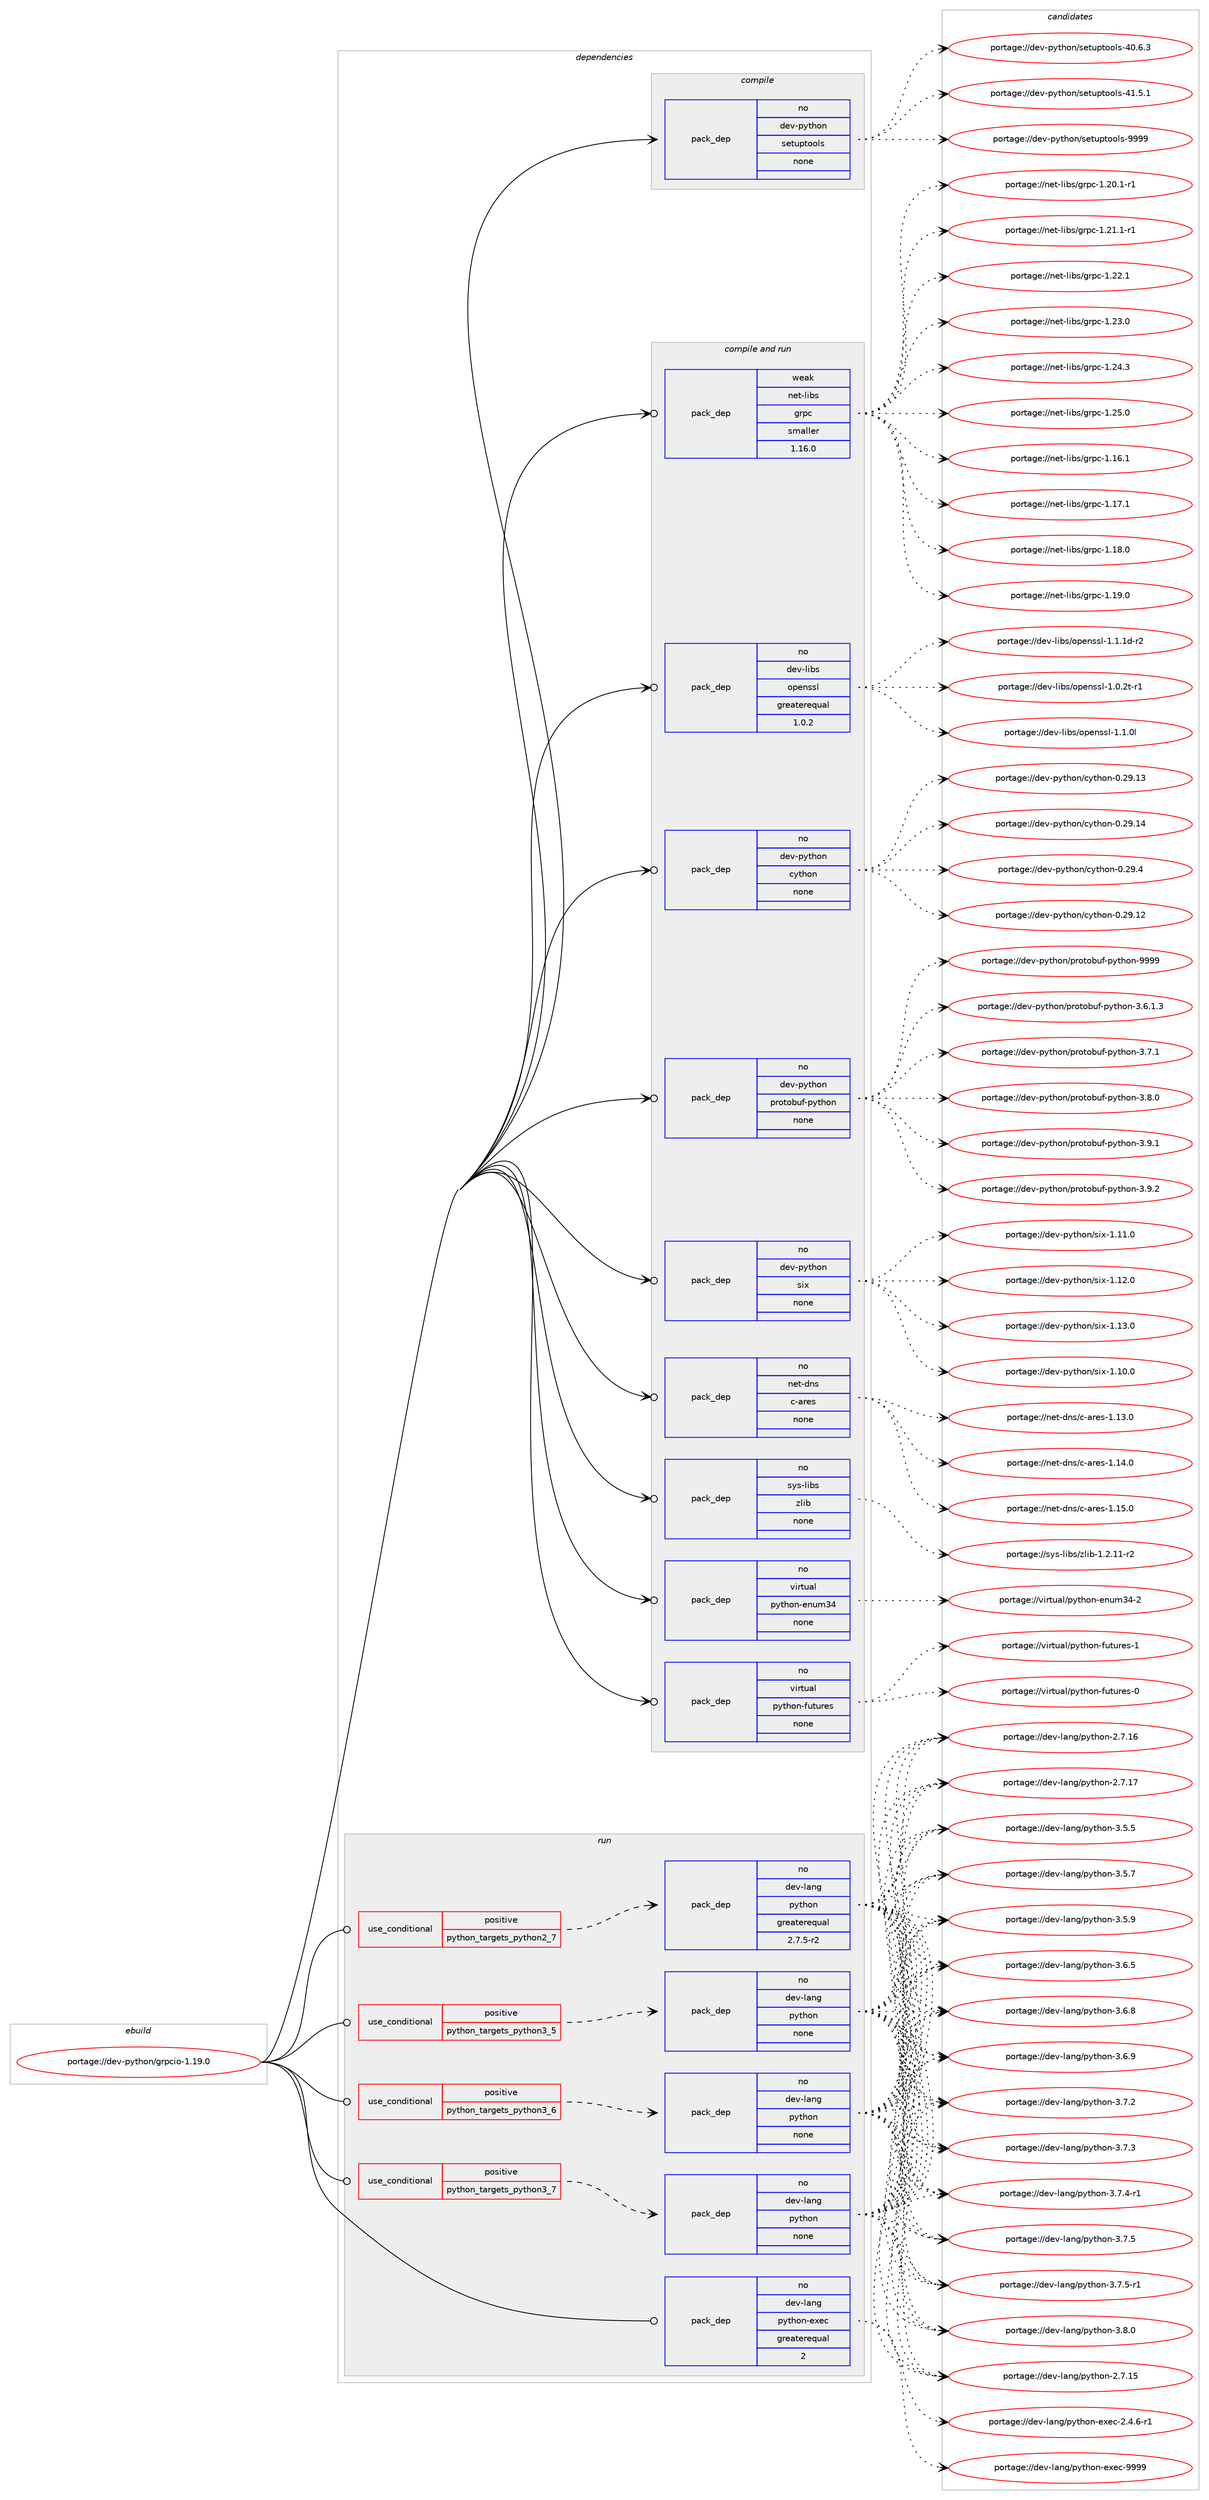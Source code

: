 digraph prolog {

# *************
# Graph options
# *************

newrank=true;
concentrate=true;
compound=true;
graph [rankdir=LR,fontname=Helvetica,fontsize=10,ranksep=1.5];#, ranksep=2.5, nodesep=0.2];
edge  [arrowhead=vee];
node  [fontname=Helvetica,fontsize=10];

# **********
# The ebuild
# **********

subgraph cluster_leftcol {
color=gray;
rank=same;
label=<<i>ebuild</i>>;
id [label="portage://dev-python/grpcio-1.19.0", color=red, width=4, href="../dev-python/grpcio-1.19.0.svg"];
}

# ****************
# The dependencies
# ****************

subgraph cluster_midcol {
color=gray;
label=<<i>dependencies</i>>;
subgraph cluster_compile {
fillcolor="#eeeeee";
style=filled;
label=<<i>compile</i>>;
subgraph pack109584 {
dependency142395 [label=<<TABLE BORDER="0" CELLBORDER="1" CELLSPACING="0" CELLPADDING="4" WIDTH="220"><TR><TD ROWSPAN="6" CELLPADDING="30">pack_dep</TD></TR><TR><TD WIDTH="110">no</TD></TR><TR><TD>dev-python</TD></TR><TR><TD>setuptools</TD></TR><TR><TD>none</TD></TR><TR><TD></TD></TR></TABLE>>, shape=none, color=blue];
}
id:e -> dependency142395:w [weight=20,style="solid",arrowhead="vee"];
}
subgraph cluster_compileandrun {
fillcolor="#eeeeee";
style=filled;
label=<<i>compile and run</i>>;
subgraph pack109585 {
dependency142396 [label=<<TABLE BORDER="0" CELLBORDER="1" CELLSPACING="0" CELLPADDING="4" WIDTH="220"><TR><TD ROWSPAN="6" CELLPADDING="30">pack_dep</TD></TR><TR><TD WIDTH="110">no</TD></TR><TR><TD>dev-libs</TD></TR><TR><TD>openssl</TD></TR><TR><TD>greaterequal</TD></TR><TR><TD>1.0.2</TD></TR></TABLE>>, shape=none, color=blue];
}
id:e -> dependency142396:w [weight=20,style="solid",arrowhead="odotvee"];
subgraph pack109586 {
dependency142397 [label=<<TABLE BORDER="0" CELLBORDER="1" CELLSPACING="0" CELLPADDING="4" WIDTH="220"><TR><TD ROWSPAN="6" CELLPADDING="30">pack_dep</TD></TR><TR><TD WIDTH="110">no</TD></TR><TR><TD>dev-python</TD></TR><TR><TD>cython</TD></TR><TR><TD>none</TD></TR><TR><TD></TD></TR></TABLE>>, shape=none, color=blue];
}
id:e -> dependency142397:w [weight=20,style="solid",arrowhead="odotvee"];
subgraph pack109587 {
dependency142398 [label=<<TABLE BORDER="0" CELLBORDER="1" CELLSPACING="0" CELLPADDING="4" WIDTH="220"><TR><TD ROWSPAN="6" CELLPADDING="30">pack_dep</TD></TR><TR><TD WIDTH="110">no</TD></TR><TR><TD>dev-python</TD></TR><TR><TD>protobuf-python</TD></TR><TR><TD>none</TD></TR><TR><TD></TD></TR></TABLE>>, shape=none, color=blue];
}
id:e -> dependency142398:w [weight=20,style="solid",arrowhead="odotvee"];
subgraph pack109588 {
dependency142399 [label=<<TABLE BORDER="0" CELLBORDER="1" CELLSPACING="0" CELLPADDING="4" WIDTH="220"><TR><TD ROWSPAN="6" CELLPADDING="30">pack_dep</TD></TR><TR><TD WIDTH="110">no</TD></TR><TR><TD>dev-python</TD></TR><TR><TD>six</TD></TR><TR><TD>none</TD></TR><TR><TD></TD></TR></TABLE>>, shape=none, color=blue];
}
id:e -> dependency142399:w [weight=20,style="solid",arrowhead="odotvee"];
subgraph pack109589 {
dependency142400 [label=<<TABLE BORDER="0" CELLBORDER="1" CELLSPACING="0" CELLPADDING="4" WIDTH="220"><TR><TD ROWSPAN="6" CELLPADDING="30">pack_dep</TD></TR><TR><TD WIDTH="110">no</TD></TR><TR><TD>net-dns</TD></TR><TR><TD>c-ares</TD></TR><TR><TD>none</TD></TR><TR><TD></TD></TR></TABLE>>, shape=none, color=blue];
}
id:e -> dependency142400:w [weight=20,style="solid",arrowhead="odotvee"];
subgraph pack109590 {
dependency142401 [label=<<TABLE BORDER="0" CELLBORDER="1" CELLSPACING="0" CELLPADDING="4" WIDTH="220"><TR><TD ROWSPAN="6" CELLPADDING="30">pack_dep</TD></TR><TR><TD WIDTH="110">no</TD></TR><TR><TD>sys-libs</TD></TR><TR><TD>zlib</TD></TR><TR><TD>none</TD></TR><TR><TD></TD></TR></TABLE>>, shape=none, color=blue];
}
id:e -> dependency142401:w [weight=20,style="solid",arrowhead="odotvee"];
subgraph pack109591 {
dependency142402 [label=<<TABLE BORDER="0" CELLBORDER="1" CELLSPACING="0" CELLPADDING="4" WIDTH="220"><TR><TD ROWSPAN="6" CELLPADDING="30">pack_dep</TD></TR><TR><TD WIDTH="110">no</TD></TR><TR><TD>virtual</TD></TR><TR><TD>python-enum34</TD></TR><TR><TD>none</TD></TR><TR><TD></TD></TR></TABLE>>, shape=none, color=blue];
}
id:e -> dependency142402:w [weight=20,style="solid",arrowhead="odotvee"];
subgraph pack109592 {
dependency142403 [label=<<TABLE BORDER="0" CELLBORDER="1" CELLSPACING="0" CELLPADDING="4" WIDTH="220"><TR><TD ROWSPAN="6" CELLPADDING="30">pack_dep</TD></TR><TR><TD WIDTH="110">no</TD></TR><TR><TD>virtual</TD></TR><TR><TD>python-futures</TD></TR><TR><TD>none</TD></TR><TR><TD></TD></TR></TABLE>>, shape=none, color=blue];
}
id:e -> dependency142403:w [weight=20,style="solid",arrowhead="odotvee"];
subgraph pack109593 {
dependency142404 [label=<<TABLE BORDER="0" CELLBORDER="1" CELLSPACING="0" CELLPADDING="4" WIDTH="220"><TR><TD ROWSPAN="6" CELLPADDING="30">pack_dep</TD></TR><TR><TD WIDTH="110">weak</TD></TR><TR><TD>net-libs</TD></TR><TR><TD>grpc</TD></TR><TR><TD>smaller</TD></TR><TR><TD>1.16.0</TD></TR></TABLE>>, shape=none, color=blue];
}
id:e -> dependency142404:w [weight=20,style="solid",arrowhead="odotvee"];
}
subgraph cluster_run {
fillcolor="#eeeeee";
style=filled;
label=<<i>run</i>>;
subgraph cond29492 {
dependency142405 [label=<<TABLE BORDER="0" CELLBORDER="1" CELLSPACING="0" CELLPADDING="4"><TR><TD ROWSPAN="3" CELLPADDING="10">use_conditional</TD></TR><TR><TD>positive</TD></TR><TR><TD>python_targets_python2_7</TD></TR></TABLE>>, shape=none, color=red];
subgraph pack109594 {
dependency142406 [label=<<TABLE BORDER="0" CELLBORDER="1" CELLSPACING="0" CELLPADDING="4" WIDTH="220"><TR><TD ROWSPAN="6" CELLPADDING="30">pack_dep</TD></TR><TR><TD WIDTH="110">no</TD></TR><TR><TD>dev-lang</TD></TR><TR><TD>python</TD></TR><TR><TD>greaterequal</TD></TR><TR><TD>2.7.5-r2</TD></TR></TABLE>>, shape=none, color=blue];
}
dependency142405:e -> dependency142406:w [weight=20,style="dashed",arrowhead="vee"];
}
id:e -> dependency142405:w [weight=20,style="solid",arrowhead="odot"];
subgraph cond29493 {
dependency142407 [label=<<TABLE BORDER="0" CELLBORDER="1" CELLSPACING="0" CELLPADDING="4"><TR><TD ROWSPAN="3" CELLPADDING="10">use_conditional</TD></TR><TR><TD>positive</TD></TR><TR><TD>python_targets_python3_5</TD></TR></TABLE>>, shape=none, color=red];
subgraph pack109595 {
dependency142408 [label=<<TABLE BORDER="0" CELLBORDER="1" CELLSPACING="0" CELLPADDING="4" WIDTH="220"><TR><TD ROWSPAN="6" CELLPADDING="30">pack_dep</TD></TR><TR><TD WIDTH="110">no</TD></TR><TR><TD>dev-lang</TD></TR><TR><TD>python</TD></TR><TR><TD>none</TD></TR><TR><TD></TD></TR></TABLE>>, shape=none, color=blue];
}
dependency142407:e -> dependency142408:w [weight=20,style="dashed",arrowhead="vee"];
}
id:e -> dependency142407:w [weight=20,style="solid",arrowhead="odot"];
subgraph cond29494 {
dependency142409 [label=<<TABLE BORDER="0" CELLBORDER="1" CELLSPACING="0" CELLPADDING="4"><TR><TD ROWSPAN="3" CELLPADDING="10">use_conditional</TD></TR><TR><TD>positive</TD></TR><TR><TD>python_targets_python3_6</TD></TR></TABLE>>, shape=none, color=red];
subgraph pack109596 {
dependency142410 [label=<<TABLE BORDER="0" CELLBORDER="1" CELLSPACING="0" CELLPADDING="4" WIDTH="220"><TR><TD ROWSPAN="6" CELLPADDING="30">pack_dep</TD></TR><TR><TD WIDTH="110">no</TD></TR><TR><TD>dev-lang</TD></TR><TR><TD>python</TD></TR><TR><TD>none</TD></TR><TR><TD></TD></TR></TABLE>>, shape=none, color=blue];
}
dependency142409:e -> dependency142410:w [weight=20,style="dashed",arrowhead="vee"];
}
id:e -> dependency142409:w [weight=20,style="solid",arrowhead="odot"];
subgraph cond29495 {
dependency142411 [label=<<TABLE BORDER="0" CELLBORDER="1" CELLSPACING="0" CELLPADDING="4"><TR><TD ROWSPAN="3" CELLPADDING="10">use_conditional</TD></TR><TR><TD>positive</TD></TR><TR><TD>python_targets_python3_7</TD></TR></TABLE>>, shape=none, color=red];
subgraph pack109597 {
dependency142412 [label=<<TABLE BORDER="0" CELLBORDER="1" CELLSPACING="0" CELLPADDING="4" WIDTH="220"><TR><TD ROWSPAN="6" CELLPADDING="30">pack_dep</TD></TR><TR><TD WIDTH="110">no</TD></TR><TR><TD>dev-lang</TD></TR><TR><TD>python</TD></TR><TR><TD>none</TD></TR><TR><TD></TD></TR></TABLE>>, shape=none, color=blue];
}
dependency142411:e -> dependency142412:w [weight=20,style="dashed",arrowhead="vee"];
}
id:e -> dependency142411:w [weight=20,style="solid",arrowhead="odot"];
subgraph pack109598 {
dependency142413 [label=<<TABLE BORDER="0" CELLBORDER="1" CELLSPACING="0" CELLPADDING="4" WIDTH="220"><TR><TD ROWSPAN="6" CELLPADDING="30">pack_dep</TD></TR><TR><TD WIDTH="110">no</TD></TR><TR><TD>dev-lang</TD></TR><TR><TD>python-exec</TD></TR><TR><TD>greaterequal</TD></TR><TR><TD>2</TD></TR></TABLE>>, shape=none, color=blue];
}
id:e -> dependency142413:w [weight=20,style="solid",arrowhead="odot"];
}
}

# **************
# The candidates
# **************

subgraph cluster_choices {
rank=same;
color=gray;
label=<<i>candidates</i>>;

subgraph choice109584 {
color=black;
nodesep=1;
choiceportage100101118451121211161041111104711510111611711211611111110811545524846544651 [label="portage://dev-python/setuptools-40.6.3", color=red, width=4,href="../dev-python/setuptools-40.6.3.svg"];
choiceportage100101118451121211161041111104711510111611711211611111110811545524946534649 [label="portage://dev-python/setuptools-41.5.1", color=red, width=4,href="../dev-python/setuptools-41.5.1.svg"];
choiceportage10010111845112121116104111110471151011161171121161111111081154557575757 [label="portage://dev-python/setuptools-9999", color=red, width=4,href="../dev-python/setuptools-9999.svg"];
dependency142395:e -> choiceportage100101118451121211161041111104711510111611711211611111110811545524846544651:w [style=dotted,weight="100"];
dependency142395:e -> choiceportage100101118451121211161041111104711510111611711211611111110811545524946534649:w [style=dotted,weight="100"];
dependency142395:e -> choiceportage10010111845112121116104111110471151011161171121161111111081154557575757:w [style=dotted,weight="100"];
}
subgraph choice109585 {
color=black;
nodesep=1;
choiceportage1001011184510810598115471111121011101151151084549464846501164511449 [label="portage://dev-libs/openssl-1.0.2t-r1", color=red, width=4,href="../dev-libs/openssl-1.0.2t-r1.svg"];
choiceportage100101118451081059811547111112101110115115108454946494648108 [label="portage://dev-libs/openssl-1.1.0l", color=red, width=4,href="../dev-libs/openssl-1.1.0l.svg"];
choiceportage1001011184510810598115471111121011101151151084549464946491004511450 [label="portage://dev-libs/openssl-1.1.1d-r2", color=red, width=4,href="../dev-libs/openssl-1.1.1d-r2.svg"];
dependency142396:e -> choiceportage1001011184510810598115471111121011101151151084549464846501164511449:w [style=dotted,weight="100"];
dependency142396:e -> choiceportage100101118451081059811547111112101110115115108454946494648108:w [style=dotted,weight="100"];
dependency142396:e -> choiceportage1001011184510810598115471111121011101151151084549464946491004511450:w [style=dotted,weight="100"];
}
subgraph choice109586 {
color=black;
nodesep=1;
choiceportage1001011184511212111610411111047991211161041111104548465057464950 [label="portage://dev-python/cython-0.29.12", color=red, width=4,href="../dev-python/cython-0.29.12.svg"];
choiceportage1001011184511212111610411111047991211161041111104548465057464951 [label="portage://dev-python/cython-0.29.13", color=red, width=4,href="../dev-python/cython-0.29.13.svg"];
choiceportage1001011184511212111610411111047991211161041111104548465057464952 [label="portage://dev-python/cython-0.29.14", color=red, width=4,href="../dev-python/cython-0.29.14.svg"];
choiceportage10010111845112121116104111110479912111610411111045484650574652 [label="portage://dev-python/cython-0.29.4", color=red, width=4,href="../dev-python/cython-0.29.4.svg"];
dependency142397:e -> choiceportage1001011184511212111610411111047991211161041111104548465057464950:w [style=dotted,weight="100"];
dependency142397:e -> choiceportage1001011184511212111610411111047991211161041111104548465057464951:w [style=dotted,weight="100"];
dependency142397:e -> choiceportage1001011184511212111610411111047991211161041111104548465057464952:w [style=dotted,weight="100"];
dependency142397:e -> choiceportage10010111845112121116104111110479912111610411111045484650574652:w [style=dotted,weight="100"];
}
subgraph choice109587 {
color=black;
nodesep=1;
choiceportage100101118451121211161041111104711211411111611198117102451121211161041111104551465446494651 [label="portage://dev-python/protobuf-python-3.6.1.3", color=red, width=4,href="../dev-python/protobuf-python-3.6.1.3.svg"];
choiceportage10010111845112121116104111110471121141111161119811710245112121116104111110455146554649 [label="portage://dev-python/protobuf-python-3.7.1", color=red, width=4,href="../dev-python/protobuf-python-3.7.1.svg"];
choiceportage10010111845112121116104111110471121141111161119811710245112121116104111110455146564648 [label="portage://dev-python/protobuf-python-3.8.0", color=red, width=4,href="../dev-python/protobuf-python-3.8.0.svg"];
choiceportage10010111845112121116104111110471121141111161119811710245112121116104111110455146574649 [label="portage://dev-python/protobuf-python-3.9.1", color=red, width=4,href="../dev-python/protobuf-python-3.9.1.svg"];
choiceportage10010111845112121116104111110471121141111161119811710245112121116104111110455146574650 [label="portage://dev-python/protobuf-python-3.9.2", color=red, width=4,href="../dev-python/protobuf-python-3.9.2.svg"];
choiceportage100101118451121211161041111104711211411111611198117102451121211161041111104557575757 [label="portage://dev-python/protobuf-python-9999", color=red, width=4,href="../dev-python/protobuf-python-9999.svg"];
dependency142398:e -> choiceportage100101118451121211161041111104711211411111611198117102451121211161041111104551465446494651:w [style=dotted,weight="100"];
dependency142398:e -> choiceportage10010111845112121116104111110471121141111161119811710245112121116104111110455146554649:w [style=dotted,weight="100"];
dependency142398:e -> choiceportage10010111845112121116104111110471121141111161119811710245112121116104111110455146564648:w [style=dotted,weight="100"];
dependency142398:e -> choiceportage10010111845112121116104111110471121141111161119811710245112121116104111110455146574649:w [style=dotted,weight="100"];
dependency142398:e -> choiceportage10010111845112121116104111110471121141111161119811710245112121116104111110455146574650:w [style=dotted,weight="100"];
dependency142398:e -> choiceportage100101118451121211161041111104711211411111611198117102451121211161041111104557575757:w [style=dotted,weight="100"];
}
subgraph choice109588 {
color=black;
nodesep=1;
choiceportage100101118451121211161041111104711510512045494649484648 [label="portage://dev-python/six-1.10.0", color=red, width=4,href="../dev-python/six-1.10.0.svg"];
choiceportage100101118451121211161041111104711510512045494649494648 [label="portage://dev-python/six-1.11.0", color=red, width=4,href="../dev-python/six-1.11.0.svg"];
choiceportage100101118451121211161041111104711510512045494649504648 [label="portage://dev-python/six-1.12.0", color=red, width=4,href="../dev-python/six-1.12.0.svg"];
choiceportage100101118451121211161041111104711510512045494649514648 [label="portage://dev-python/six-1.13.0", color=red, width=4,href="../dev-python/six-1.13.0.svg"];
dependency142399:e -> choiceportage100101118451121211161041111104711510512045494649484648:w [style=dotted,weight="100"];
dependency142399:e -> choiceportage100101118451121211161041111104711510512045494649494648:w [style=dotted,weight="100"];
dependency142399:e -> choiceportage100101118451121211161041111104711510512045494649504648:w [style=dotted,weight="100"];
dependency142399:e -> choiceportage100101118451121211161041111104711510512045494649514648:w [style=dotted,weight="100"];
}
subgraph choice109589 {
color=black;
nodesep=1;
choiceportage110101116451001101154799459711410111545494649514648 [label="portage://net-dns/c-ares-1.13.0", color=red, width=4,href="../net-dns/c-ares-1.13.0.svg"];
choiceportage110101116451001101154799459711410111545494649524648 [label="portage://net-dns/c-ares-1.14.0", color=red, width=4,href="../net-dns/c-ares-1.14.0.svg"];
choiceportage110101116451001101154799459711410111545494649534648 [label="portage://net-dns/c-ares-1.15.0", color=red, width=4,href="../net-dns/c-ares-1.15.0.svg"];
dependency142400:e -> choiceportage110101116451001101154799459711410111545494649514648:w [style=dotted,weight="100"];
dependency142400:e -> choiceportage110101116451001101154799459711410111545494649524648:w [style=dotted,weight="100"];
dependency142400:e -> choiceportage110101116451001101154799459711410111545494649534648:w [style=dotted,weight="100"];
}
subgraph choice109590 {
color=black;
nodesep=1;
choiceportage11512111545108105981154712210810598454946504649494511450 [label="portage://sys-libs/zlib-1.2.11-r2", color=red, width=4,href="../sys-libs/zlib-1.2.11-r2.svg"];
dependency142401:e -> choiceportage11512111545108105981154712210810598454946504649494511450:w [style=dotted,weight="100"];
}
subgraph choice109591 {
color=black;
nodesep=1;
choiceportage11810511411611797108471121211161041111104510111011710951524550 [label="portage://virtual/python-enum34-2", color=red, width=4,href="../virtual/python-enum34-2.svg"];
dependency142402:e -> choiceportage11810511411611797108471121211161041111104510111011710951524550:w [style=dotted,weight="100"];
}
subgraph choice109592 {
color=black;
nodesep=1;
choiceportage1181051141161179710847112121116104111110451021171161171141011154548 [label="portage://virtual/python-futures-0", color=red, width=4,href="../virtual/python-futures-0.svg"];
choiceportage1181051141161179710847112121116104111110451021171161171141011154549 [label="portage://virtual/python-futures-1", color=red, width=4,href="../virtual/python-futures-1.svg"];
dependency142403:e -> choiceportage1181051141161179710847112121116104111110451021171161171141011154548:w [style=dotted,weight="100"];
dependency142403:e -> choiceportage1181051141161179710847112121116104111110451021171161171141011154549:w [style=dotted,weight="100"];
}
subgraph choice109593 {
color=black;
nodesep=1;
choiceportage1101011164510810598115471031141129945494649544649 [label="portage://net-libs/grpc-1.16.1", color=red, width=4,href="../net-libs/grpc-1.16.1.svg"];
choiceportage1101011164510810598115471031141129945494649554649 [label="portage://net-libs/grpc-1.17.1", color=red, width=4,href="../net-libs/grpc-1.17.1.svg"];
choiceportage1101011164510810598115471031141129945494649564648 [label="portage://net-libs/grpc-1.18.0", color=red, width=4,href="../net-libs/grpc-1.18.0.svg"];
choiceportage1101011164510810598115471031141129945494649574648 [label="portage://net-libs/grpc-1.19.0", color=red, width=4,href="../net-libs/grpc-1.19.0.svg"];
choiceportage11010111645108105981154710311411299454946504846494511449 [label="portage://net-libs/grpc-1.20.1-r1", color=red, width=4,href="../net-libs/grpc-1.20.1-r1.svg"];
choiceportage11010111645108105981154710311411299454946504946494511449 [label="portage://net-libs/grpc-1.21.1-r1", color=red, width=4,href="../net-libs/grpc-1.21.1-r1.svg"];
choiceportage1101011164510810598115471031141129945494650504649 [label="portage://net-libs/grpc-1.22.1", color=red, width=4,href="../net-libs/grpc-1.22.1.svg"];
choiceportage1101011164510810598115471031141129945494650514648 [label="portage://net-libs/grpc-1.23.0", color=red, width=4,href="../net-libs/grpc-1.23.0.svg"];
choiceportage1101011164510810598115471031141129945494650524651 [label="portage://net-libs/grpc-1.24.3", color=red, width=4,href="../net-libs/grpc-1.24.3.svg"];
choiceportage1101011164510810598115471031141129945494650534648 [label="portage://net-libs/grpc-1.25.0", color=red, width=4,href="../net-libs/grpc-1.25.0.svg"];
dependency142404:e -> choiceportage1101011164510810598115471031141129945494649544649:w [style=dotted,weight="100"];
dependency142404:e -> choiceportage1101011164510810598115471031141129945494649554649:w [style=dotted,weight="100"];
dependency142404:e -> choiceportage1101011164510810598115471031141129945494649564648:w [style=dotted,weight="100"];
dependency142404:e -> choiceportage1101011164510810598115471031141129945494649574648:w [style=dotted,weight="100"];
dependency142404:e -> choiceportage11010111645108105981154710311411299454946504846494511449:w [style=dotted,weight="100"];
dependency142404:e -> choiceportage11010111645108105981154710311411299454946504946494511449:w [style=dotted,weight="100"];
dependency142404:e -> choiceportage1101011164510810598115471031141129945494650504649:w [style=dotted,weight="100"];
dependency142404:e -> choiceportage1101011164510810598115471031141129945494650514648:w [style=dotted,weight="100"];
dependency142404:e -> choiceportage1101011164510810598115471031141129945494650524651:w [style=dotted,weight="100"];
dependency142404:e -> choiceportage1101011164510810598115471031141129945494650534648:w [style=dotted,weight="100"];
}
subgraph choice109594 {
color=black;
nodesep=1;
choiceportage10010111845108971101034711212111610411111045504655464953 [label="portage://dev-lang/python-2.7.15", color=red, width=4,href="../dev-lang/python-2.7.15.svg"];
choiceportage10010111845108971101034711212111610411111045504655464954 [label="portage://dev-lang/python-2.7.16", color=red, width=4,href="../dev-lang/python-2.7.16.svg"];
choiceportage10010111845108971101034711212111610411111045504655464955 [label="portage://dev-lang/python-2.7.17", color=red, width=4,href="../dev-lang/python-2.7.17.svg"];
choiceportage100101118451089711010347112121116104111110455146534653 [label="portage://dev-lang/python-3.5.5", color=red, width=4,href="../dev-lang/python-3.5.5.svg"];
choiceportage100101118451089711010347112121116104111110455146534655 [label="portage://dev-lang/python-3.5.7", color=red, width=4,href="../dev-lang/python-3.5.7.svg"];
choiceportage100101118451089711010347112121116104111110455146534657 [label="portage://dev-lang/python-3.5.9", color=red, width=4,href="../dev-lang/python-3.5.9.svg"];
choiceportage100101118451089711010347112121116104111110455146544653 [label="portage://dev-lang/python-3.6.5", color=red, width=4,href="../dev-lang/python-3.6.5.svg"];
choiceportage100101118451089711010347112121116104111110455146544656 [label="portage://dev-lang/python-3.6.8", color=red, width=4,href="../dev-lang/python-3.6.8.svg"];
choiceportage100101118451089711010347112121116104111110455146544657 [label="portage://dev-lang/python-3.6.9", color=red, width=4,href="../dev-lang/python-3.6.9.svg"];
choiceportage100101118451089711010347112121116104111110455146554650 [label="portage://dev-lang/python-3.7.2", color=red, width=4,href="../dev-lang/python-3.7.2.svg"];
choiceportage100101118451089711010347112121116104111110455146554651 [label="portage://dev-lang/python-3.7.3", color=red, width=4,href="../dev-lang/python-3.7.3.svg"];
choiceportage1001011184510897110103471121211161041111104551465546524511449 [label="portage://dev-lang/python-3.7.4-r1", color=red, width=4,href="../dev-lang/python-3.7.4-r1.svg"];
choiceportage100101118451089711010347112121116104111110455146554653 [label="portage://dev-lang/python-3.7.5", color=red, width=4,href="../dev-lang/python-3.7.5.svg"];
choiceportage1001011184510897110103471121211161041111104551465546534511449 [label="portage://dev-lang/python-3.7.5-r1", color=red, width=4,href="../dev-lang/python-3.7.5-r1.svg"];
choiceportage100101118451089711010347112121116104111110455146564648 [label="portage://dev-lang/python-3.8.0", color=red, width=4,href="../dev-lang/python-3.8.0.svg"];
dependency142406:e -> choiceportage10010111845108971101034711212111610411111045504655464953:w [style=dotted,weight="100"];
dependency142406:e -> choiceportage10010111845108971101034711212111610411111045504655464954:w [style=dotted,weight="100"];
dependency142406:e -> choiceportage10010111845108971101034711212111610411111045504655464955:w [style=dotted,weight="100"];
dependency142406:e -> choiceportage100101118451089711010347112121116104111110455146534653:w [style=dotted,weight="100"];
dependency142406:e -> choiceportage100101118451089711010347112121116104111110455146534655:w [style=dotted,weight="100"];
dependency142406:e -> choiceportage100101118451089711010347112121116104111110455146534657:w [style=dotted,weight="100"];
dependency142406:e -> choiceportage100101118451089711010347112121116104111110455146544653:w [style=dotted,weight="100"];
dependency142406:e -> choiceportage100101118451089711010347112121116104111110455146544656:w [style=dotted,weight="100"];
dependency142406:e -> choiceportage100101118451089711010347112121116104111110455146544657:w [style=dotted,weight="100"];
dependency142406:e -> choiceportage100101118451089711010347112121116104111110455146554650:w [style=dotted,weight="100"];
dependency142406:e -> choiceportage100101118451089711010347112121116104111110455146554651:w [style=dotted,weight="100"];
dependency142406:e -> choiceportage1001011184510897110103471121211161041111104551465546524511449:w [style=dotted,weight="100"];
dependency142406:e -> choiceportage100101118451089711010347112121116104111110455146554653:w [style=dotted,weight="100"];
dependency142406:e -> choiceportage1001011184510897110103471121211161041111104551465546534511449:w [style=dotted,weight="100"];
dependency142406:e -> choiceportage100101118451089711010347112121116104111110455146564648:w [style=dotted,weight="100"];
}
subgraph choice109595 {
color=black;
nodesep=1;
choiceportage10010111845108971101034711212111610411111045504655464953 [label="portage://dev-lang/python-2.7.15", color=red, width=4,href="../dev-lang/python-2.7.15.svg"];
choiceportage10010111845108971101034711212111610411111045504655464954 [label="portage://dev-lang/python-2.7.16", color=red, width=4,href="../dev-lang/python-2.7.16.svg"];
choiceportage10010111845108971101034711212111610411111045504655464955 [label="portage://dev-lang/python-2.7.17", color=red, width=4,href="../dev-lang/python-2.7.17.svg"];
choiceportage100101118451089711010347112121116104111110455146534653 [label="portage://dev-lang/python-3.5.5", color=red, width=4,href="../dev-lang/python-3.5.5.svg"];
choiceportage100101118451089711010347112121116104111110455146534655 [label="portage://dev-lang/python-3.5.7", color=red, width=4,href="../dev-lang/python-3.5.7.svg"];
choiceportage100101118451089711010347112121116104111110455146534657 [label="portage://dev-lang/python-3.5.9", color=red, width=4,href="../dev-lang/python-3.5.9.svg"];
choiceportage100101118451089711010347112121116104111110455146544653 [label="portage://dev-lang/python-3.6.5", color=red, width=4,href="../dev-lang/python-3.6.5.svg"];
choiceportage100101118451089711010347112121116104111110455146544656 [label="portage://dev-lang/python-3.6.8", color=red, width=4,href="../dev-lang/python-3.6.8.svg"];
choiceportage100101118451089711010347112121116104111110455146544657 [label="portage://dev-lang/python-3.6.9", color=red, width=4,href="../dev-lang/python-3.6.9.svg"];
choiceportage100101118451089711010347112121116104111110455146554650 [label="portage://dev-lang/python-3.7.2", color=red, width=4,href="../dev-lang/python-3.7.2.svg"];
choiceportage100101118451089711010347112121116104111110455146554651 [label="portage://dev-lang/python-3.7.3", color=red, width=4,href="../dev-lang/python-3.7.3.svg"];
choiceportage1001011184510897110103471121211161041111104551465546524511449 [label="portage://dev-lang/python-3.7.4-r1", color=red, width=4,href="../dev-lang/python-3.7.4-r1.svg"];
choiceportage100101118451089711010347112121116104111110455146554653 [label="portage://dev-lang/python-3.7.5", color=red, width=4,href="../dev-lang/python-3.7.5.svg"];
choiceportage1001011184510897110103471121211161041111104551465546534511449 [label="portage://dev-lang/python-3.7.5-r1", color=red, width=4,href="../dev-lang/python-3.7.5-r1.svg"];
choiceportage100101118451089711010347112121116104111110455146564648 [label="portage://dev-lang/python-3.8.0", color=red, width=4,href="../dev-lang/python-3.8.0.svg"];
dependency142408:e -> choiceportage10010111845108971101034711212111610411111045504655464953:w [style=dotted,weight="100"];
dependency142408:e -> choiceportage10010111845108971101034711212111610411111045504655464954:w [style=dotted,weight="100"];
dependency142408:e -> choiceportage10010111845108971101034711212111610411111045504655464955:w [style=dotted,weight="100"];
dependency142408:e -> choiceportage100101118451089711010347112121116104111110455146534653:w [style=dotted,weight="100"];
dependency142408:e -> choiceportage100101118451089711010347112121116104111110455146534655:w [style=dotted,weight="100"];
dependency142408:e -> choiceportage100101118451089711010347112121116104111110455146534657:w [style=dotted,weight="100"];
dependency142408:e -> choiceportage100101118451089711010347112121116104111110455146544653:w [style=dotted,weight="100"];
dependency142408:e -> choiceportage100101118451089711010347112121116104111110455146544656:w [style=dotted,weight="100"];
dependency142408:e -> choiceportage100101118451089711010347112121116104111110455146544657:w [style=dotted,weight="100"];
dependency142408:e -> choiceportage100101118451089711010347112121116104111110455146554650:w [style=dotted,weight="100"];
dependency142408:e -> choiceportage100101118451089711010347112121116104111110455146554651:w [style=dotted,weight="100"];
dependency142408:e -> choiceportage1001011184510897110103471121211161041111104551465546524511449:w [style=dotted,weight="100"];
dependency142408:e -> choiceportage100101118451089711010347112121116104111110455146554653:w [style=dotted,weight="100"];
dependency142408:e -> choiceportage1001011184510897110103471121211161041111104551465546534511449:w [style=dotted,weight="100"];
dependency142408:e -> choiceportage100101118451089711010347112121116104111110455146564648:w [style=dotted,weight="100"];
}
subgraph choice109596 {
color=black;
nodesep=1;
choiceportage10010111845108971101034711212111610411111045504655464953 [label="portage://dev-lang/python-2.7.15", color=red, width=4,href="../dev-lang/python-2.7.15.svg"];
choiceportage10010111845108971101034711212111610411111045504655464954 [label="portage://dev-lang/python-2.7.16", color=red, width=4,href="../dev-lang/python-2.7.16.svg"];
choiceportage10010111845108971101034711212111610411111045504655464955 [label="portage://dev-lang/python-2.7.17", color=red, width=4,href="../dev-lang/python-2.7.17.svg"];
choiceportage100101118451089711010347112121116104111110455146534653 [label="portage://dev-lang/python-3.5.5", color=red, width=4,href="../dev-lang/python-3.5.5.svg"];
choiceportage100101118451089711010347112121116104111110455146534655 [label="portage://dev-lang/python-3.5.7", color=red, width=4,href="../dev-lang/python-3.5.7.svg"];
choiceportage100101118451089711010347112121116104111110455146534657 [label="portage://dev-lang/python-3.5.9", color=red, width=4,href="../dev-lang/python-3.5.9.svg"];
choiceportage100101118451089711010347112121116104111110455146544653 [label="portage://dev-lang/python-3.6.5", color=red, width=4,href="../dev-lang/python-3.6.5.svg"];
choiceportage100101118451089711010347112121116104111110455146544656 [label="portage://dev-lang/python-3.6.8", color=red, width=4,href="../dev-lang/python-3.6.8.svg"];
choiceportage100101118451089711010347112121116104111110455146544657 [label="portage://dev-lang/python-3.6.9", color=red, width=4,href="../dev-lang/python-3.6.9.svg"];
choiceportage100101118451089711010347112121116104111110455146554650 [label="portage://dev-lang/python-3.7.2", color=red, width=4,href="../dev-lang/python-3.7.2.svg"];
choiceportage100101118451089711010347112121116104111110455146554651 [label="portage://dev-lang/python-3.7.3", color=red, width=4,href="../dev-lang/python-3.7.3.svg"];
choiceportage1001011184510897110103471121211161041111104551465546524511449 [label="portage://dev-lang/python-3.7.4-r1", color=red, width=4,href="../dev-lang/python-3.7.4-r1.svg"];
choiceportage100101118451089711010347112121116104111110455146554653 [label="portage://dev-lang/python-3.7.5", color=red, width=4,href="../dev-lang/python-3.7.5.svg"];
choiceportage1001011184510897110103471121211161041111104551465546534511449 [label="portage://dev-lang/python-3.7.5-r1", color=red, width=4,href="../dev-lang/python-3.7.5-r1.svg"];
choiceportage100101118451089711010347112121116104111110455146564648 [label="portage://dev-lang/python-3.8.0", color=red, width=4,href="../dev-lang/python-3.8.0.svg"];
dependency142410:e -> choiceportage10010111845108971101034711212111610411111045504655464953:w [style=dotted,weight="100"];
dependency142410:e -> choiceportage10010111845108971101034711212111610411111045504655464954:w [style=dotted,weight="100"];
dependency142410:e -> choiceportage10010111845108971101034711212111610411111045504655464955:w [style=dotted,weight="100"];
dependency142410:e -> choiceportage100101118451089711010347112121116104111110455146534653:w [style=dotted,weight="100"];
dependency142410:e -> choiceportage100101118451089711010347112121116104111110455146534655:w [style=dotted,weight="100"];
dependency142410:e -> choiceportage100101118451089711010347112121116104111110455146534657:w [style=dotted,weight="100"];
dependency142410:e -> choiceportage100101118451089711010347112121116104111110455146544653:w [style=dotted,weight="100"];
dependency142410:e -> choiceportage100101118451089711010347112121116104111110455146544656:w [style=dotted,weight="100"];
dependency142410:e -> choiceportage100101118451089711010347112121116104111110455146544657:w [style=dotted,weight="100"];
dependency142410:e -> choiceportage100101118451089711010347112121116104111110455146554650:w [style=dotted,weight="100"];
dependency142410:e -> choiceportage100101118451089711010347112121116104111110455146554651:w [style=dotted,weight="100"];
dependency142410:e -> choiceportage1001011184510897110103471121211161041111104551465546524511449:w [style=dotted,weight="100"];
dependency142410:e -> choiceportage100101118451089711010347112121116104111110455146554653:w [style=dotted,weight="100"];
dependency142410:e -> choiceportage1001011184510897110103471121211161041111104551465546534511449:w [style=dotted,weight="100"];
dependency142410:e -> choiceportage100101118451089711010347112121116104111110455146564648:w [style=dotted,weight="100"];
}
subgraph choice109597 {
color=black;
nodesep=1;
choiceportage10010111845108971101034711212111610411111045504655464953 [label="portage://dev-lang/python-2.7.15", color=red, width=4,href="../dev-lang/python-2.7.15.svg"];
choiceportage10010111845108971101034711212111610411111045504655464954 [label="portage://dev-lang/python-2.7.16", color=red, width=4,href="../dev-lang/python-2.7.16.svg"];
choiceportage10010111845108971101034711212111610411111045504655464955 [label="portage://dev-lang/python-2.7.17", color=red, width=4,href="../dev-lang/python-2.7.17.svg"];
choiceportage100101118451089711010347112121116104111110455146534653 [label="portage://dev-lang/python-3.5.5", color=red, width=4,href="../dev-lang/python-3.5.5.svg"];
choiceportage100101118451089711010347112121116104111110455146534655 [label="portage://dev-lang/python-3.5.7", color=red, width=4,href="../dev-lang/python-3.5.7.svg"];
choiceportage100101118451089711010347112121116104111110455146534657 [label="portage://dev-lang/python-3.5.9", color=red, width=4,href="../dev-lang/python-3.5.9.svg"];
choiceportage100101118451089711010347112121116104111110455146544653 [label="portage://dev-lang/python-3.6.5", color=red, width=4,href="../dev-lang/python-3.6.5.svg"];
choiceportage100101118451089711010347112121116104111110455146544656 [label="portage://dev-lang/python-3.6.8", color=red, width=4,href="../dev-lang/python-3.6.8.svg"];
choiceportage100101118451089711010347112121116104111110455146544657 [label="portage://dev-lang/python-3.6.9", color=red, width=4,href="../dev-lang/python-3.6.9.svg"];
choiceportage100101118451089711010347112121116104111110455146554650 [label="portage://dev-lang/python-3.7.2", color=red, width=4,href="../dev-lang/python-3.7.2.svg"];
choiceportage100101118451089711010347112121116104111110455146554651 [label="portage://dev-lang/python-3.7.3", color=red, width=4,href="../dev-lang/python-3.7.3.svg"];
choiceportage1001011184510897110103471121211161041111104551465546524511449 [label="portage://dev-lang/python-3.7.4-r1", color=red, width=4,href="../dev-lang/python-3.7.4-r1.svg"];
choiceportage100101118451089711010347112121116104111110455146554653 [label="portage://dev-lang/python-3.7.5", color=red, width=4,href="../dev-lang/python-3.7.5.svg"];
choiceportage1001011184510897110103471121211161041111104551465546534511449 [label="portage://dev-lang/python-3.7.5-r1", color=red, width=4,href="../dev-lang/python-3.7.5-r1.svg"];
choiceportage100101118451089711010347112121116104111110455146564648 [label="portage://dev-lang/python-3.8.0", color=red, width=4,href="../dev-lang/python-3.8.0.svg"];
dependency142412:e -> choiceportage10010111845108971101034711212111610411111045504655464953:w [style=dotted,weight="100"];
dependency142412:e -> choiceportage10010111845108971101034711212111610411111045504655464954:w [style=dotted,weight="100"];
dependency142412:e -> choiceportage10010111845108971101034711212111610411111045504655464955:w [style=dotted,weight="100"];
dependency142412:e -> choiceportage100101118451089711010347112121116104111110455146534653:w [style=dotted,weight="100"];
dependency142412:e -> choiceportage100101118451089711010347112121116104111110455146534655:w [style=dotted,weight="100"];
dependency142412:e -> choiceportage100101118451089711010347112121116104111110455146534657:w [style=dotted,weight="100"];
dependency142412:e -> choiceportage100101118451089711010347112121116104111110455146544653:w [style=dotted,weight="100"];
dependency142412:e -> choiceportage100101118451089711010347112121116104111110455146544656:w [style=dotted,weight="100"];
dependency142412:e -> choiceportage100101118451089711010347112121116104111110455146544657:w [style=dotted,weight="100"];
dependency142412:e -> choiceportage100101118451089711010347112121116104111110455146554650:w [style=dotted,weight="100"];
dependency142412:e -> choiceportage100101118451089711010347112121116104111110455146554651:w [style=dotted,weight="100"];
dependency142412:e -> choiceportage1001011184510897110103471121211161041111104551465546524511449:w [style=dotted,weight="100"];
dependency142412:e -> choiceportage100101118451089711010347112121116104111110455146554653:w [style=dotted,weight="100"];
dependency142412:e -> choiceportage1001011184510897110103471121211161041111104551465546534511449:w [style=dotted,weight="100"];
dependency142412:e -> choiceportage100101118451089711010347112121116104111110455146564648:w [style=dotted,weight="100"];
}
subgraph choice109598 {
color=black;
nodesep=1;
choiceportage10010111845108971101034711212111610411111045101120101994550465246544511449 [label="portage://dev-lang/python-exec-2.4.6-r1", color=red, width=4,href="../dev-lang/python-exec-2.4.6-r1.svg"];
choiceportage10010111845108971101034711212111610411111045101120101994557575757 [label="portage://dev-lang/python-exec-9999", color=red, width=4,href="../dev-lang/python-exec-9999.svg"];
dependency142413:e -> choiceportage10010111845108971101034711212111610411111045101120101994550465246544511449:w [style=dotted,weight="100"];
dependency142413:e -> choiceportage10010111845108971101034711212111610411111045101120101994557575757:w [style=dotted,weight="100"];
}
}

}
